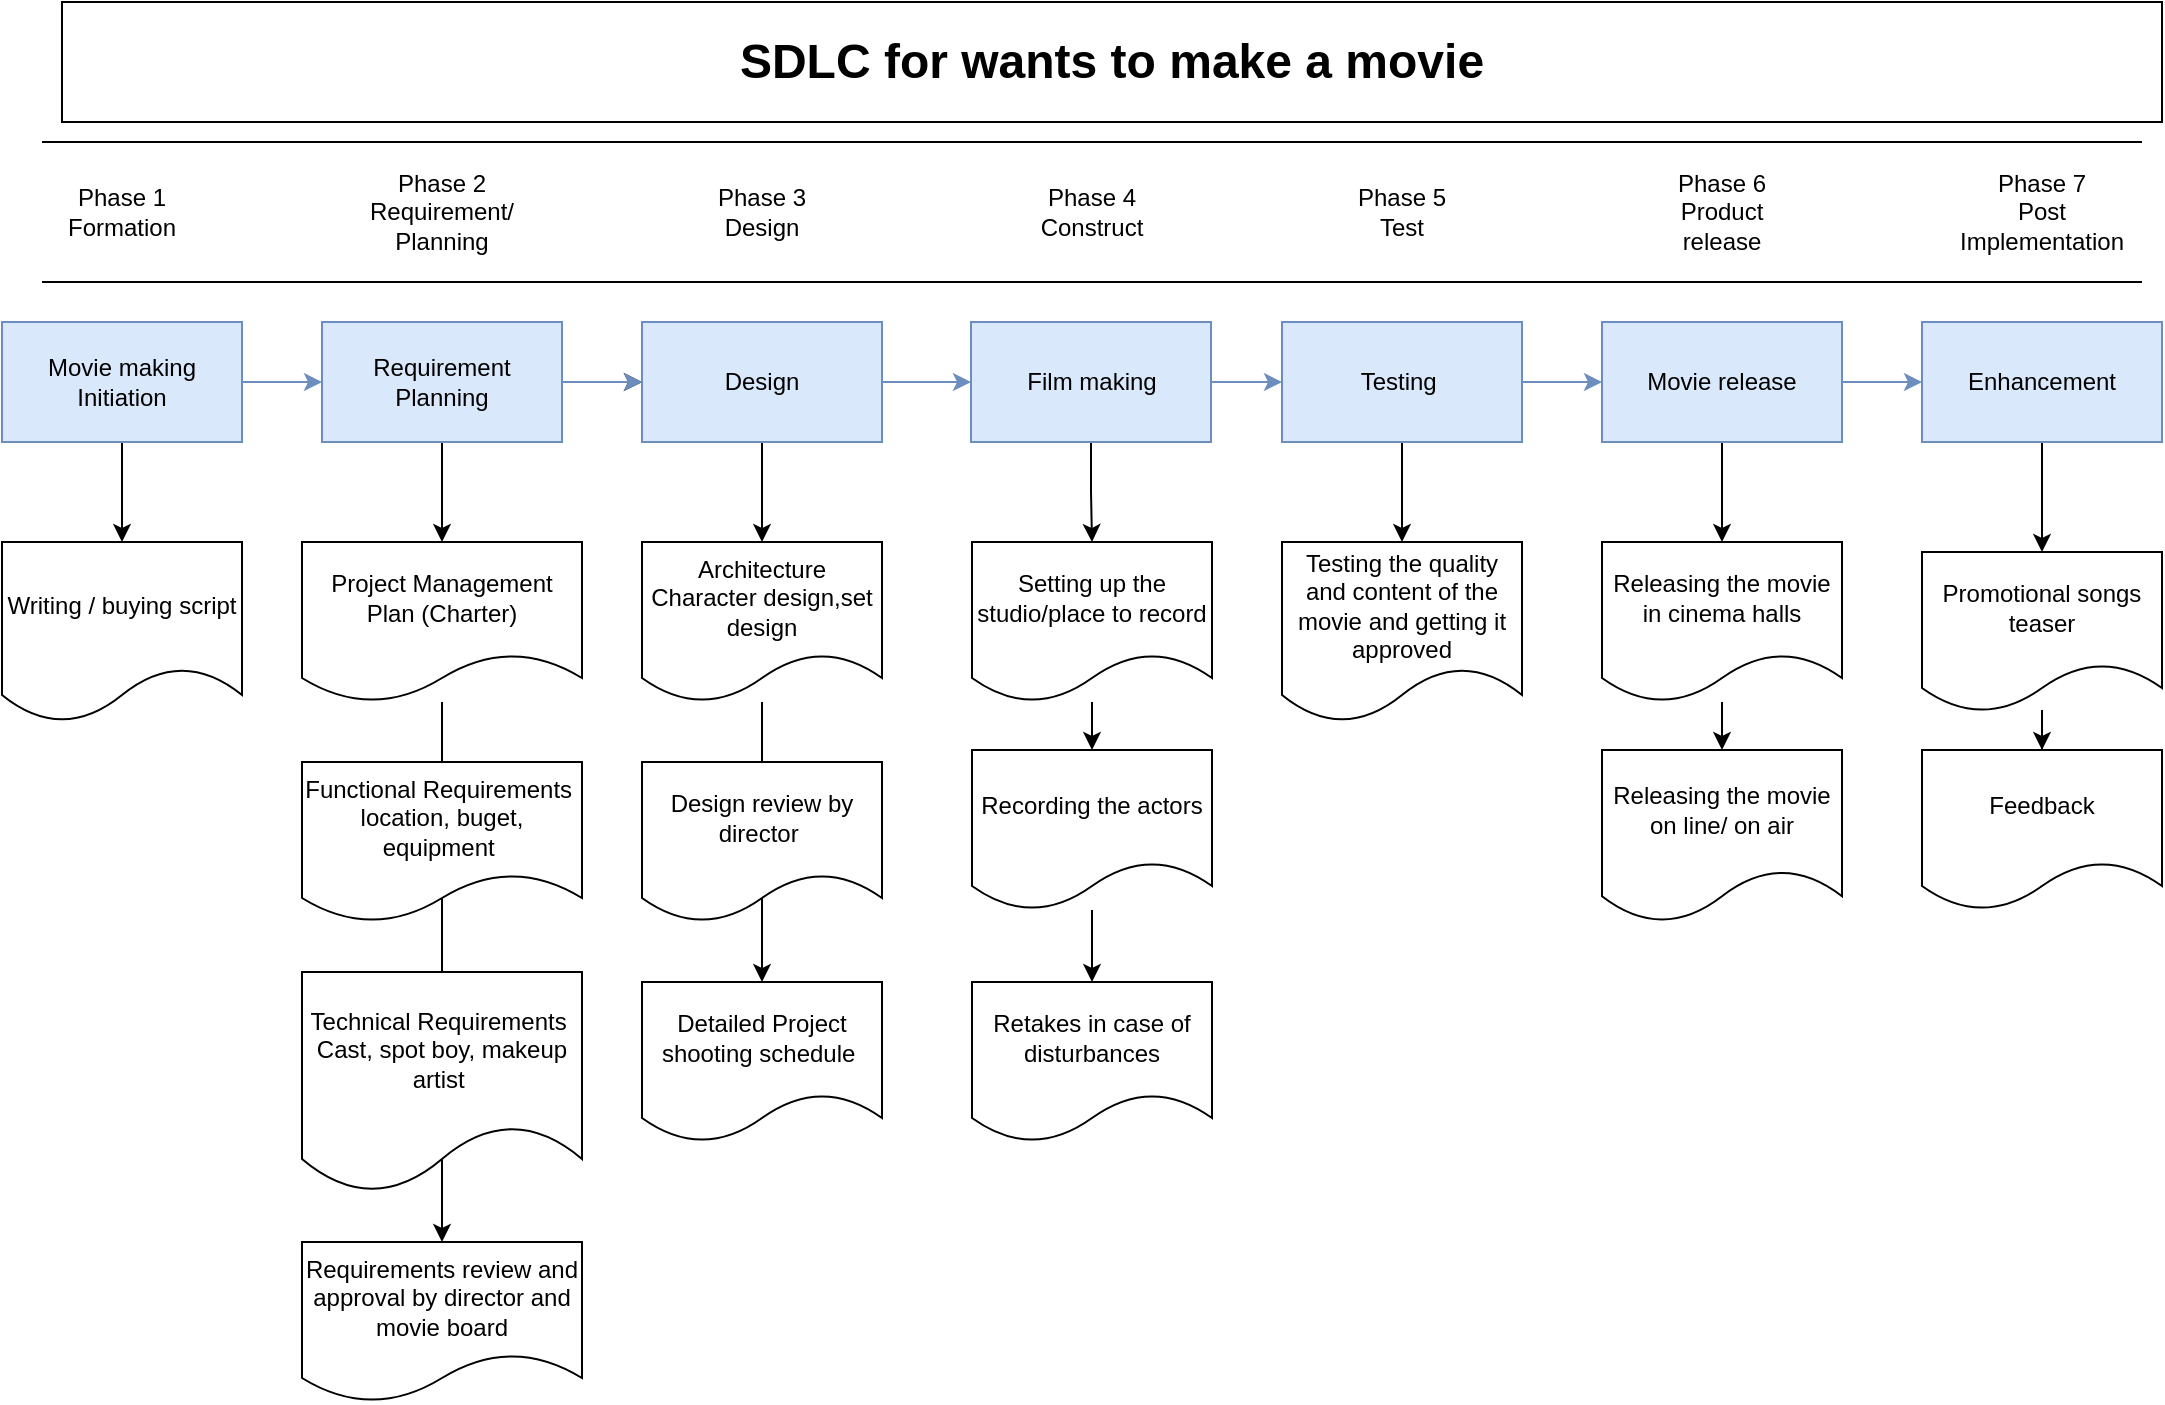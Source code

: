 <mxfile version="17.4.0" type="github">
  <diagram id="LkDzFpfbwSy2pH1ypYPq" name="Page-1">
    <mxGraphModel dx="1278" dy="560" grid="1" gridSize="10" guides="1" tooltips="1" connect="1" arrows="1" fold="1" page="1" pageScale="1" pageWidth="850" pageHeight="1100" math="0" shadow="0">
      <root>
        <mxCell id="0" />
        <mxCell id="1" parent="0" />
        <mxCell id="v1i57e1MyZaDkJ1OwCc9-1" value="" style="edgeStyle=orthogonalEdgeStyle;rounded=0;orthogonalLoop=1;jettySize=auto;html=1;fillColor=#dae8fc;strokeColor=#6c8ebf;" parent="1" source="v1i57e1MyZaDkJ1OwCc9-3" target="v1i57e1MyZaDkJ1OwCc9-7" edge="1">
          <mxGeometry relative="1" as="geometry" />
        </mxCell>
        <mxCell id="v1i57e1MyZaDkJ1OwCc9-2" value="" style="edgeStyle=orthogonalEdgeStyle;rounded=0;orthogonalLoop=1;jettySize=auto;html=1;" parent="1" source="v1i57e1MyZaDkJ1OwCc9-3" target="v1i57e1MyZaDkJ1OwCc9-11" edge="1">
          <mxGeometry relative="1" as="geometry" />
        </mxCell>
        <mxCell id="v1i57e1MyZaDkJ1OwCc9-3" value="Movie making Initiation" style="rounded=0;whiteSpace=wrap;html=1;fillColor=#dae8fc;strokeColor=#6c8ebf;" parent="1" vertex="1">
          <mxGeometry x="40" y="200" width="120" height="60" as="geometry" />
        </mxCell>
        <mxCell id="v1i57e1MyZaDkJ1OwCc9-4" value="" style="edgeStyle=orthogonalEdgeStyle;rounded=0;orthogonalLoop=1;jettySize=auto;html=1;" parent="1" source="v1i57e1MyZaDkJ1OwCc9-7" target="v1i57e1MyZaDkJ1OwCc9-10" edge="1">
          <mxGeometry relative="1" as="geometry" />
        </mxCell>
        <mxCell id="v1i57e1MyZaDkJ1OwCc9-6" value="" style="edgeStyle=orthogonalEdgeStyle;rounded=0;orthogonalLoop=1;jettySize=auto;html=1;fillColor=#dae8fc;strokeColor=#6c8ebf;" parent="1" source="v1i57e1MyZaDkJ1OwCc9-7" target="v1i57e1MyZaDkJ1OwCc9-10" edge="1">
          <mxGeometry relative="1" as="geometry" />
        </mxCell>
        <mxCell id="NfD-UcgnXPV2t0bQUGK2-2" value="" style="edgeStyle=orthogonalEdgeStyle;rounded=0;orthogonalLoop=1;jettySize=auto;html=1;" parent="1" source="v1i57e1MyZaDkJ1OwCc9-7" target="NfD-UcgnXPV2t0bQUGK2-1" edge="1">
          <mxGeometry relative="1" as="geometry" />
        </mxCell>
        <mxCell id="v1i57e1MyZaDkJ1OwCc9-7" value="Requirement&lt;br&gt;Planning" style="rounded=0;whiteSpace=wrap;html=1;fillColor=#dae8fc;strokeColor=#6c8ebf;" parent="1" vertex="1">
          <mxGeometry x="200" y="200" width="120" height="60" as="geometry" />
        </mxCell>
        <mxCell id="v1i57e1MyZaDkJ1OwCc9-8" value="" style="edgeStyle=orthogonalEdgeStyle;rounded=0;orthogonalLoop=1;jettySize=auto;html=1;" parent="1" source="v1i57e1MyZaDkJ1OwCc9-10" target="v1i57e1MyZaDkJ1OwCc9-18" edge="1">
          <mxGeometry relative="1" as="geometry" />
        </mxCell>
        <mxCell id="v1i57e1MyZaDkJ1OwCc9-9" value="" style="edgeStyle=orthogonalEdgeStyle;rounded=0;orthogonalLoop=1;jettySize=auto;html=1;fillColor=#dae8fc;strokeColor=#6c8ebf;" parent="1" source="v1i57e1MyZaDkJ1OwCc9-10" target="v1i57e1MyZaDkJ1OwCc9-25" edge="1">
          <mxGeometry relative="1" as="geometry" />
        </mxCell>
        <mxCell id="v1i57e1MyZaDkJ1OwCc9-10" value="Design" style="rounded=0;whiteSpace=wrap;html=1;fillColor=#dae8fc;strokeColor=#6c8ebf;" parent="1" vertex="1">
          <mxGeometry x="360" y="200" width="120" height="60" as="geometry" />
        </mxCell>
        <mxCell id="v1i57e1MyZaDkJ1OwCc9-11" value="Writing / buying script" style="shape=document;whiteSpace=wrap;html=1;boundedLbl=1;" parent="1" vertex="1">
          <mxGeometry x="40" y="310" width="120" height="90" as="geometry" />
        </mxCell>
        <mxCell id="v1i57e1MyZaDkJ1OwCc9-16" value="Requirements review and approval by director and movie board" style="shape=document;whiteSpace=wrap;html=1;boundedLbl=1;rounded=0;" parent="1" vertex="1">
          <mxGeometry x="190" y="660" width="140" height="80" as="geometry" />
        </mxCell>
        <mxCell id="NfD-UcgnXPV2t0bQUGK2-4" style="edgeStyle=orthogonalEdgeStyle;rounded=0;orthogonalLoop=1;jettySize=auto;html=1;entryX=0.5;entryY=0;entryDx=0;entryDy=0;" parent="1" source="v1i57e1MyZaDkJ1OwCc9-18" target="v1i57e1MyZaDkJ1OwCc9-22" edge="1">
          <mxGeometry relative="1" as="geometry" />
        </mxCell>
        <mxCell id="v1i57e1MyZaDkJ1OwCc9-18" value="Architecture&lt;br&gt;Character design,set design" style="shape=document;whiteSpace=wrap;html=1;boundedLbl=1;rounded=0;" parent="1" vertex="1">
          <mxGeometry x="360" y="310" width="120" height="80" as="geometry" />
        </mxCell>
        <mxCell id="v1i57e1MyZaDkJ1OwCc9-20" value="Design review by director&amp;nbsp;" style="shape=document;whiteSpace=wrap;html=1;boundedLbl=1;rounded=0;" parent="1" vertex="1">
          <mxGeometry x="360" y="420" width="120" height="80" as="geometry" />
        </mxCell>
        <mxCell id="v1i57e1MyZaDkJ1OwCc9-22" value="Detailed Project&lt;br&gt;shooting schedule&amp;nbsp;" style="shape=document;whiteSpace=wrap;html=1;boundedLbl=1;rounded=0;" parent="1" vertex="1">
          <mxGeometry x="360" y="530" width="120" height="80" as="geometry" />
        </mxCell>
        <mxCell id="v1i57e1MyZaDkJ1OwCc9-23" value="" style="edgeStyle=orthogonalEdgeStyle;rounded=0;orthogonalLoop=1;jettySize=auto;html=1;" parent="1" source="v1i57e1MyZaDkJ1OwCc9-25" target="v1i57e1MyZaDkJ1OwCc9-27" edge="1">
          <mxGeometry relative="1" as="geometry" />
        </mxCell>
        <mxCell id="v1i57e1MyZaDkJ1OwCc9-24" value="" style="edgeStyle=orthogonalEdgeStyle;rounded=0;orthogonalLoop=1;jettySize=auto;html=1;fillColor=#dae8fc;strokeColor=#6c8ebf;" parent="1" source="v1i57e1MyZaDkJ1OwCc9-25" target="v1i57e1MyZaDkJ1OwCc9-34" edge="1">
          <mxGeometry relative="1" as="geometry" />
        </mxCell>
        <mxCell id="v1i57e1MyZaDkJ1OwCc9-25" value="Film making" style="rounded=0;whiteSpace=wrap;html=1;fillColor=#dae8fc;strokeColor=#6c8ebf;" parent="1" vertex="1">
          <mxGeometry x="524.5" y="200" width="120" height="60" as="geometry" />
        </mxCell>
        <mxCell id="v1i57e1MyZaDkJ1OwCc9-26" value="" style="edgeStyle=orthogonalEdgeStyle;rounded=0;orthogonalLoop=1;jettySize=auto;html=1;" parent="1" source="v1i57e1MyZaDkJ1OwCc9-27" target="v1i57e1MyZaDkJ1OwCc9-29" edge="1">
          <mxGeometry relative="1" as="geometry" />
        </mxCell>
        <mxCell id="v1i57e1MyZaDkJ1OwCc9-27" value="Setting up the studio/place to record" style="shape=document;whiteSpace=wrap;html=1;boundedLbl=1;rounded=0;" parent="1" vertex="1">
          <mxGeometry x="525" y="310" width="120" height="80" as="geometry" />
        </mxCell>
        <mxCell id="v1i57e1MyZaDkJ1OwCc9-28" value="" style="edgeStyle=orthogonalEdgeStyle;rounded=0;orthogonalLoop=1;jettySize=auto;html=1;" parent="1" source="v1i57e1MyZaDkJ1OwCc9-29" target="v1i57e1MyZaDkJ1OwCc9-31" edge="1">
          <mxGeometry relative="1" as="geometry" />
        </mxCell>
        <mxCell id="v1i57e1MyZaDkJ1OwCc9-29" value="Recording the actors" style="shape=document;whiteSpace=wrap;html=1;boundedLbl=1;rounded=0;" parent="1" vertex="1">
          <mxGeometry x="525" y="414" width="120" height="80" as="geometry" />
        </mxCell>
        <mxCell id="v1i57e1MyZaDkJ1OwCc9-31" value="Retakes in case of disturbances" style="shape=document;whiteSpace=wrap;html=1;boundedLbl=1;rounded=0;" parent="1" vertex="1">
          <mxGeometry x="525" y="530" width="120" height="80" as="geometry" />
        </mxCell>
        <mxCell id="v1i57e1MyZaDkJ1OwCc9-32" value="" style="edgeStyle=orthogonalEdgeStyle;rounded=0;orthogonalLoop=1;jettySize=auto;html=1;" parent="1" source="v1i57e1MyZaDkJ1OwCc9-34" target="v1i57e1MyZaDkJ1OwCc9-36" edge="1">
          <mxGeometry relative="1" as="geometry" />
        </mxCell>
        <mxCell id="v1i57e1MyZaDkJ1OwCc9-33" value="" style="edgeStyle=orthogonalEdgeStyle;rounded=0;orthogonalLoop=1;jettySize=auto;html=1;fillColor=#dae8fc;strokeColor=#6c8ebf;" parent="1" source="v1i57e1MyZaDkJ1OwCc9-34" target="v1i57e1MyZaDkJ1OwCc9-42" edge="1">
          <mxGeometry relative="1" as="geometry" />
        </mxCell>
        <mxCell id="v1i57e1MyZaDkJ1OwCc9-34" value="Testing&amp;nbsp;" style="rounded=0;whiteSpace=wrap;html=1;fillColor=#dae8fc;strokeColor=#6c8ebf;" parent="1" vertex="1">
          <mxGeometry x="680" y="200" width="120" height="60" as="geometry" />
        </mxCell>
        <mxCell id="v1i57e1MyZaDkJ1OwCc9-36" value="Testing the quality and content of the movie and getting it approved" style="shape=document;whiteSpace=wrap;html=1;boundedLbl=1;rounded=0;" parent="1" vertex="1">
          <mxGeometry x="680" y="310" width="120" height="90" as="geometry" />
        </mxCell>
        <mxCell id="v1i57e1MyZaDkJ1OwCc9-40" value="" style="edgeStyle=orthogonalEdgeStyle;rounded=0;orthogonalLoop=1;jettySize=auto;html=1;" parent="1" source="v1i57e1MyZaDkJ1OwCc9-42" target="v1i57e1MyZaDkJ1OwCc9-44" edge="1">
          <mxGeometry relative="1" as="geometry" />
        </mxCell>
        <mxCell id="v1i57e1MyZaDkJ1OwCc9-41" value="" style="edgeStyle=orthogonalEdgeStyle;rounded=0;orthogonalLoop=1;jettySize=auto;html=1;fillColor=#dae8fc;strokeColor=#6c8ebf;" parent="1" source="v1i57e1MyZaDkJ1OwCc9-42" target="v1i57e1MyZaDkJ1OwCc9-47" edge="1">
          <mxGeometry relative="1" as="geometry" />
        </mxCell>
        <mxCell id="v1i57e1MyZaDkJ1OwCc9-42" value="Movie release" style="whiteSpace=wrap;html=1;rounded=0;fillColor=#dae8fc;strokeColor=#6c8ebf;" parent="1" vertex="1">
          <mxGeometry x="840" y="200" width="120" height="60" as="geometry" />
        </mxCell>
        <mxCell id="v1i57e1MyZaDkJ1OwCc9-43" value="" style="edgeStyle=orthogonalEdgeStyle;rounded=0;orthogonalLoop=1;jettySize=auto;html=1;" parent="1" source="v1i57e1MyZaDkJ1OwCc9-44" target="v1i57e1MyZaDkJ1OwCc9-45" edge="1">
          <mxGeometry relative="1" as="geometry" />
        </mxCell>
        <mxCell id="v1i57e1MyZaDkJ1OwCc9-44" value="Releasing the movie in cinema halls" style="shape=document;whiteSpace=wrap;html=1;boundedLbl=1;rounded=0;" parent="1" vertex="1">
          <mxGeometry x="840" y="310" width="120" height="80" as="geometry" />
        </mxCell>
        <mxCell id="v1i57e1MyZaDkJ1OwCc9-45" value="Releasing the movie on line/ on air" style="shape=document;whiteSpace=wrap;html=1;boundedLbl=1;rounded=0;" parent="1" vertex="1">
          <mxGeometry x="840" y="414" width="120" height="86" as="geometry" />
        </mxCell>
        <mxCell id="v1i57e1MyZaDkJ1OwCc9-46" value="" style="edgeStyle=orthogonalEdgeStyle;rounded=0;orthogonalLoop=1;jettySize=auto;html=1;" parent="1" source="v1i57e1MyZaDkJ1OwCc9-47" target="v1i57e1MyZaDkJ1OwCc9-49" edge="1">
          <mxGeometry relative="1" as="geometry" />
        </mxCell>
        <mxCell id="v1i57e1MyZaDkJ1OwCc9-47" value="Enhancement" style="whiteSpace=wrap;html=1;rounded=0;fillColor=#dae8fc;strokeColor=#6c8ebf;" parent="1" vertex="1">
          <mxGeometry x="1000" y="200" width="120" height="60" as="geometry" />
        </mxCell>
        <mxCell id="v1i57e1MyZaDkJ1OwCc9-48" value="" style="edgeStyle=orthogonalEdgeStyle;rounded=0;orthogonalLoop=1;jettySize=auto;html=1;" parent="1" source="v1i57e1MyZaDkJ1OwCc9-49" target="v1i57e1MyZaDkJ1OwCc9-50" edge="1">
          <mxGeometry relative="1" as="geometry" />
        </mxCell>
        <mxCell id="v1i57e1MyZaDkJ1OwCc9-49" value="Promotional songs teaser" style="shape=document;whiteSpace=wrap;html=1;boundedLbl=1;rounded=0;" parent="1" vertex="1">
          <mxGeometry x="1000" y="315" width="120" height="80" as="geometry" />
        </mxCell>
        <mxCell id="v1i57e1MyZaDkJ1OwCc9-50" value="Feedback" style="shape=document;whiteSpace=wrap;html=1;boundedLbl=1;rounded=0;" parent="1" vertex="1">
          <mxGeometry x="1000" y="414" width="120" height="80" as="geometry" />
        </mxCell>
        <mxCell id="v1i57e1MyZaDkJ1OwCc9-51" value="Phase 1&lt;br&gt;Formation" style="text;html=1;strokeColor=none;fillColor=none;align=center;verticalAlign=middle;whiteSpace=wrap;rounded=0;" parent="1" vertex="1">
          <mxGeometry x="70" y="130" width="60" height="30" as="geometry" />
        </mxCell>
        <mxCell id="v1i57e1MyZaDkJ1OwCc9-52" value="Phase 2&lt;br&gt;Requirement/ Planning" style="text;html=1;strokeColor=none;fillColor=none;align=center;verticalAlign=middle;whiteSpace=wrap;rounded=0;" parent="1" vertex="1">
          <mxGeometry x="230" y="130" width="60" height="30" as="geometry" />
        </mxCell>
        <mxCell id="v1i57e1MyZaDkJ1OwCc9-53" value="Phase 3&lt;br&gt;Design" style="text;html=1;strokeColor=none;fillColor=none;align=center;verticalAlign=middle;whiteSpace=wrap;rounded=0;" parent="1" vertex="1">
          <mxGeometry x="390" y="130" width="60" height="30" as="geometry" />
        </mxCell>
        <mxCell id="v1i57e1MyZaDkJ1OwCc9-54" value="Phase 4&lt;br&gt;Construct" style="text;html=1;strokeColor=none;fillColor=none;align=center;verticalAlign=middle;whiteSpace=wrap;rounded=0;" parent="1" vertex="1">
          <mxGeometry x="555" y="130" width="60" height="30" as="geometry" />
        </mxCell>
        <mxCell id="v1i57e1MyZaDkJ1OwCc9-55" value="Phase 5&lt;br&gt;Test" style="text;html=1;strokeColor=none;fillColor=none;align=center;verticalAlign=middle;whiteSpace=wrap;rounded=0;" parent="1" vertex="1">
          <mxGeometry x="710" y="130" width="60" height="30" as="geometry" />
        </mxCell>
        <mxCell id="v1i57e1MyZaDkJ1OwCc9-56" value="Phase 6&lt;br&gt;Product release" style="text;html=1;strokeColor=none;fillColor=none;align=center;verticalAlign=middle;whiteSpace=wrap;rounded=0;" parent="1" vertex="1">
          <mxGeometry x="870" y="130" width="60" height="30" as="geometry" />
        </mxCell>
        <mxCell id="v1i57e1MyZaDkJ1OwCc9-57" value="Phase 7&lt;br&gt;Post Implementation" style="text;html=1;strokeColor=none;fillColor=none;align=center;verticalAlign=middle;whiteSpace=wrap;rounded=0;" parent="1" vertex="1">
          <mxGeometry x="1030" y="130" width="60" height="30" as="geometry" />
        </mxCell>
        <mxCell id="v1i57e1MyZaDkJ1OwCc9-58" value="" style="endArrow=none;html=1;rounded=0;" parent="1" edge="1">
          <mxGeometry width="50" height="50" relative="1" as="geometry">
            <mxPoint x="60" y="110" as="sourcePoint" />
            <mxPoint x="1110" y="110" as="targetPoint" />
          </mxGeometry>
        </mxCell>
        <mxCell id="v1i57e1MyZaDkJ1OwCc9-59" value="" style="endArrow=none;html=1;rounded=0;" parent="1" edge="1">
          <mxGeometry width="50" height="50" relative="1" as="geometry">
            <mxPoint x="60" y="180" as="sourcePoint" />
            <mxPoint x="1110" y="180" as="targetPoint" />
          </mxGeometry>
        </mxCell>
        <mxCell id="NfD-UcgnXPV2t0bQUGK2-3" style="edgeStyle=orthogonalEdgeStyle;rounded=0;orthogonalLoop=1;jettySize=auto;html=1;entryX=0.5;entryY=0;entryDx=0;entryDy=0;" parent="1" source="NfD-UcgnXPV2t0bQUGK2-1" target="v1i57e1MyZaDkJ1OwCc9-16" edge="1">
          <mxGeometry relative="1" as="geometry" />
        </mxCell>
        <mxCell id="NfD-UcgnXPV2t0bQUGK2-1" value="Project Management Plan (Charter)" style="shape=document;whiteSpace=wrap;html=1;boundedLbl=1;rounded=0;" parent="1" vertex="1">
          <mxGeometry x="190" y="310" width="140" height="80" as="geometry" />
        </mxCell>
        <mxCell id="v1i57e1MyZaDkJ1OwCc9-13" value="Functional Requirements&amp;nbsp;&lt;br&gt;location, buget, equipment&amp;nbsp;" style="shape=document;whiteSpace=wrap;html=1;boundedLbl=1;rounded=0;" parent="1" vertex="1">
          <mxGeometry x="190" y="420" width="140" height="80" as="geometry" />
        </mxCell>
        <mxCell id="v1i57e1MyZaDkJ1OwCc9-15" value="Technical Requirements&amp;nbsp;&lt;br&gt;Cast, spot boy, makeup artist&amp;nbsp;" style="shape=document;whiteSpace=wrap;html=1;boundedLbl=1;rounded=0;" parent="1" vertex="1">
          <mxGeometry x="190" y="525" width="140" height="110" as="geometry" />
        </mxCell>
        <mxCell id="oJRPbU6wCeBTZwJYw_Pd-1" value="&lt;font style=&quot;font-size: 24px&quot;&gt;&lt;b&gt;SDLC for wants to make a movie&lt;/b&gt;&lt;/font&gt;" style="whiteSpace=wrap;html=1;fontSize=18;" vertex="1" parent="1">
          <mxGeometry x="70" y="40" width="1050" height="60" as="geometry" />
        </mxCell>
      </root>
    </mxGraphModel>
  </diagram>
</mxfile>
